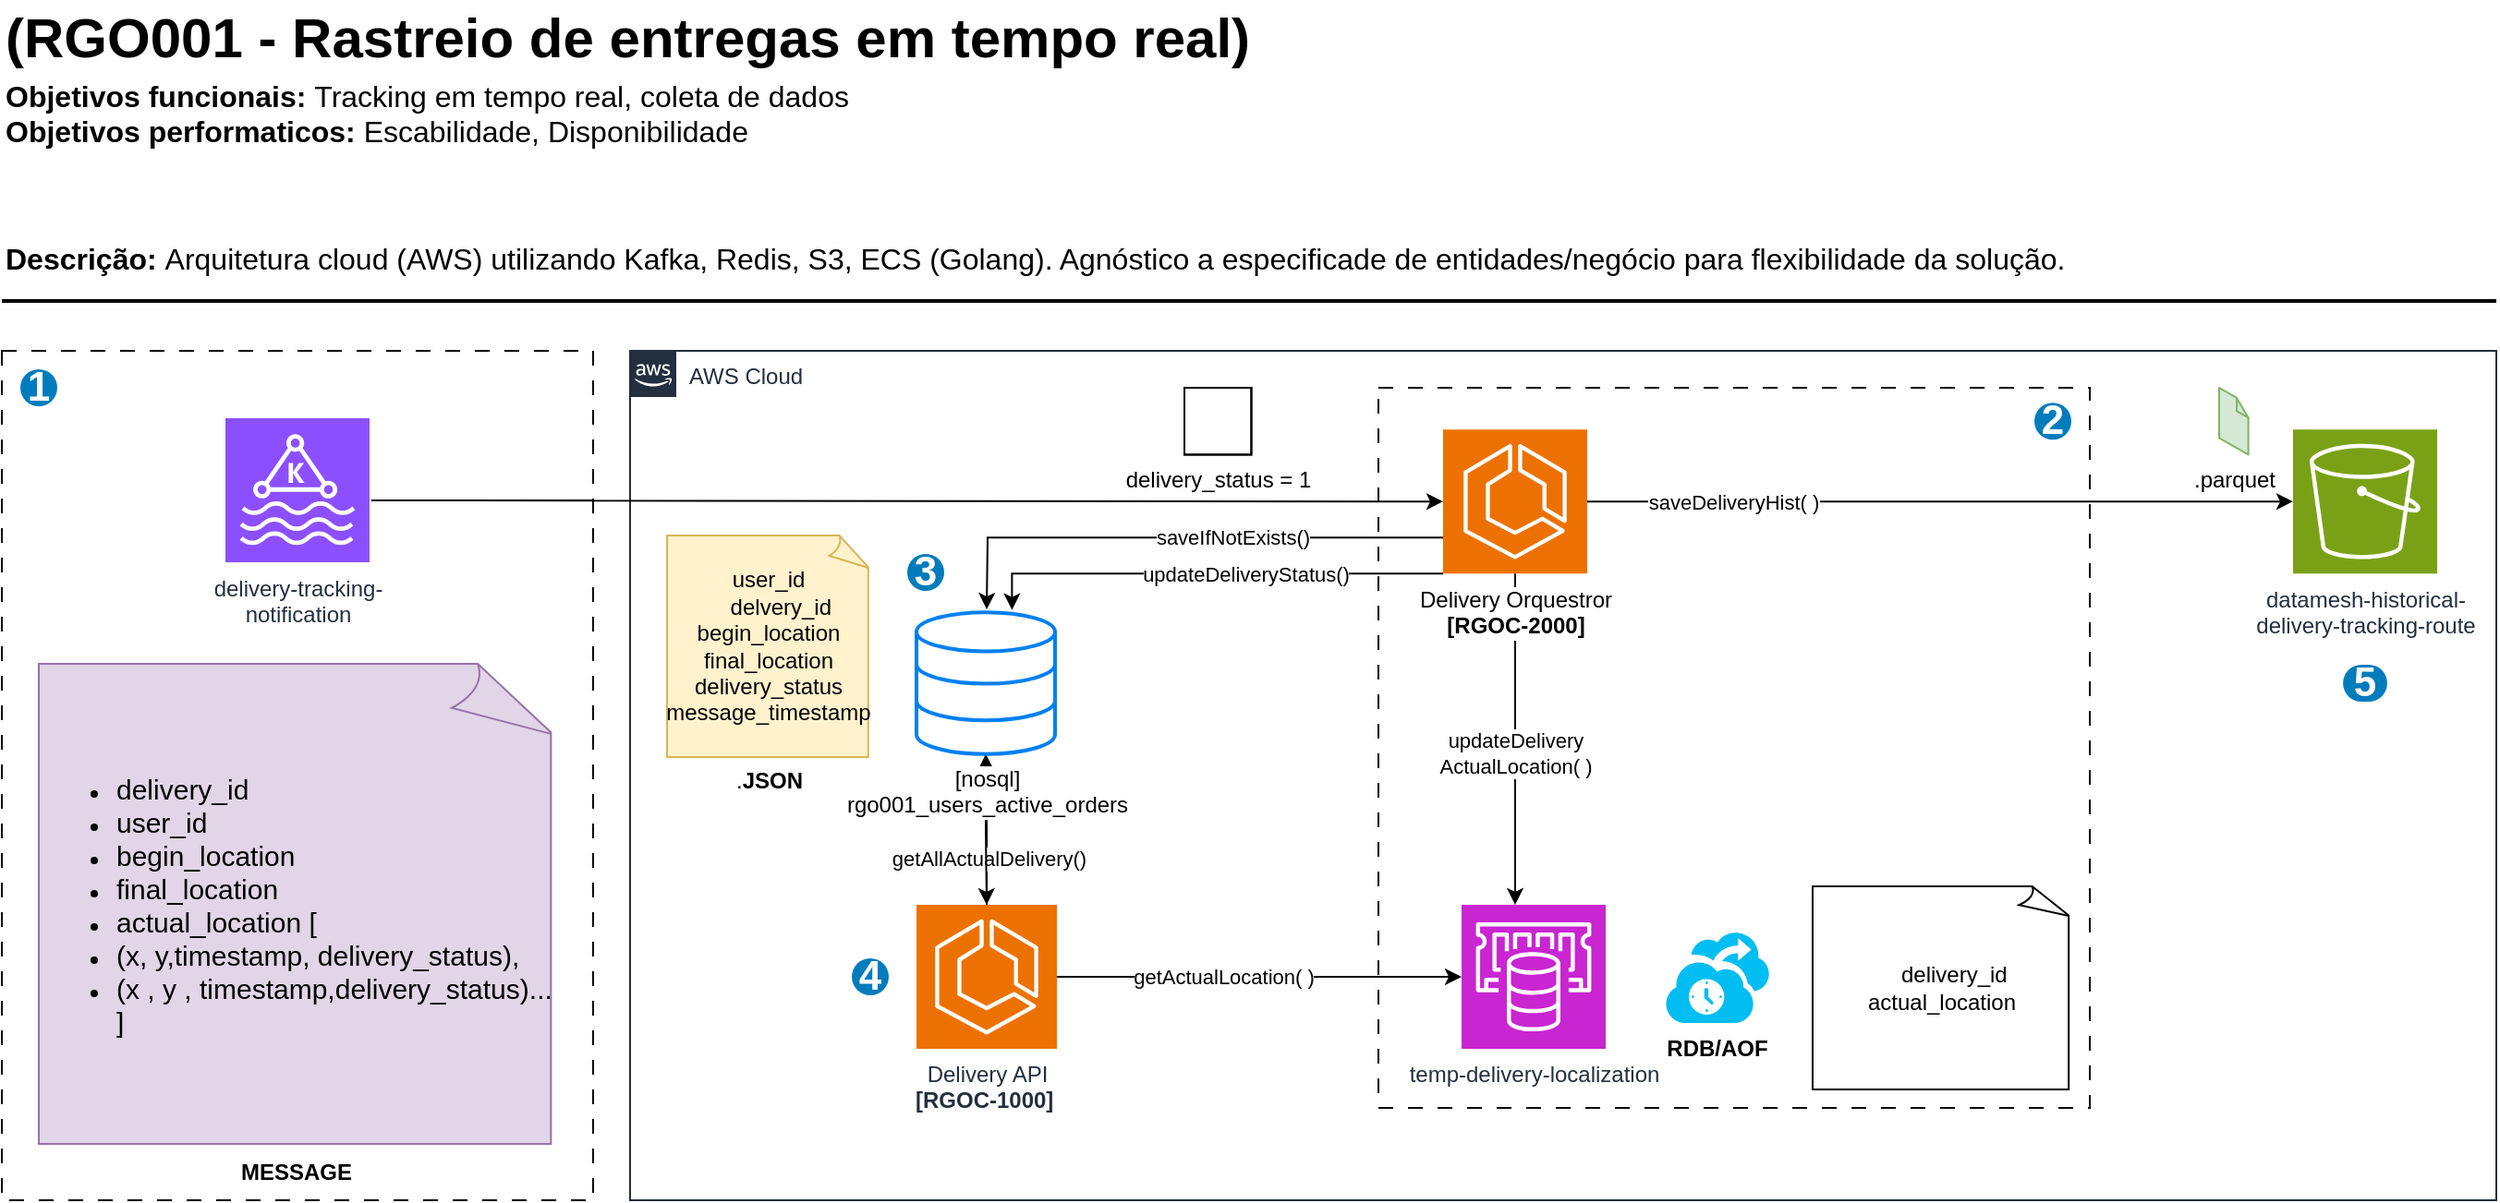 <mxfile version="26.1.1">
  <diagram id="Ht1M8jgEwFfnCIfOTk4-" name="Page-1">
    <mxGraphModel dx="1426" dy="781" grid="1" gridSize="10" guides="1" tooltips="1" connect="1" arrows="1" fold="1" page="1" pageScale="1" pageWidth="1169" pageHeight="827" math="0" shadow="0">
      <root>
        <mxCell id="0" />
        <mxCell id="1" parent="0" />
        <mxCell id="siGzHlBL9v1TA5UGlNlB-61" value="" style="rounded=0;whiteSpace=wrap;html=1;fillColor=none;dashed=1;dashPattern=8 8;" parent="1" vertex="1">
          <mxGeometry x="20" y="220" width="320" height="460" as="geometry" />
        </mxCell>
        <mxCell id="-QjtrjUzRDEMRZ5MF8oH-47" value="(RGO001 - Rastreio de entregas em tempo real)" style="text;html=1;resizable=0;points=[];autosize=1;align=left;verticalAlign=top;spacingTop=-4;fontSize=30;fontStyle=1" parent="1" vertex="1">
          <mxGeometry x="20" y="30" width="670" height="40" as="geometry" />
        </mxCell>
        <mxCell id="-QjtrjUzRDEMRZ5MF8oH-48" value="&lt;b&gt;Descrição:&amp;nbsp;&lt;/b&gt;Arquitetura cloud (AWS) utilizando Kafka, Redis, S3, ECS (Golang). Agnóstico a especificade de entidades/negócio&amp;nbsp;&lt;span style=&quot;background-color: transparent; color: light-dark(rgb(0, 0, 0), rgb(255, 255, 255));&quot;&gt;para flexibilidade&amp;nbsp;&lt;/span&gt;&lt;span style=&quot;background-color: transparent; color: light-dark(rgb(0, 0, 0), rgb(255, 255, 255));&quot;&gt;da solução.&amp;nbsp;&lt;/span&gt;" style="text;html=1;resizable=0;points=[];autosize=1;align=left;verticalAlign=top;spacingTop=-4;fontSize=16;" parent="1" vertex="1">
          <mxGeometry x="20" y="158" width="1140" height="30" as="geometry" />
        </mxCell>
        <mxCell id="SCVMTBWpLvtzJIhz15lM-1" value="" style="line;strokeWidth=2;html=1;fontSize=14;" parent="1" vertex="1">
          <mxGeometry x="20" y="188" width="1350" height="10" as="geometry" />
        </mxCell>
        <mxCell id="siGzHlBL9v1TA5UGlNlB-1" value="&lt;b&gt;Objetivos funcionais: &lt;/b&gt;Tracking em tempo real, coleta de dados&lt;div&gt;&lt;b&gt;Objetivos performaticos:&amp;nbsp;&lt;/b&gt;&lt;span style=&quot;background-color: transparent; color: light-dark(rgb(0, 0, 0), rgb(255, 255, 255));&quot;&gt;Escabilidade, Disponibilidade&lt;/span&gt;&lt;span style=&quot;background-color: transparent; color: light-dark(rgb(0, 0, 0), rgb(255, 255, 255));&quot;&gt;&amp;nbsp;&lt;/span&gt;&lt;/div&gt;" style="text;html=1;resizable=0;points=[];autosize=1;align=left;verticalAlign=top;spacingTop=-4;fontSize=16;" parent="1" vertex="1">
          <mxGeometry x="20" y="70" width="480" height="50" as="geometry" />
        </mxCell>
        <mxCell id="siGzHlBL9v1TA5UGlNlB-2" value="AWS Cloud" style="points=[[0,0],[0.25,0],[0.5,0],[0.75,0],[1,0],[1,0.25],[1,0.5],[1,0.75],[1,1],[0.75,1],[0.5,1],[0.25,1],[0,1],[0,0.75],[0,0.5],[0,0.25]];outlineConnect=0;gradientColor=none;html=1;whiteSpace=wrap;fontSize=12;fontStyle=0;container=1;pointerEvents=0;collapsible=0;recursiveResize=0;shape=mxgraph.aws4.group;grIcon=mxgraph.aws4.group_aws_cloud_alt;strokeColor=#232F3E;fillColor=none;verticalAlign=top;align=left;spacingLeft=30;fontColor=#232F3E;dashed=0;" parent="1" vertex="1">
          <mxGeometry x="360" y="220" width="1010" height="460" as="geometry" />
        </mxCell>
        <mxCell id="Eeen0h_J-ape6gyW4DSn-2" style="edgeStyle=orthogonalEdgeStyle;rounded=0;orthogonalLoop=1;jettySize=auto;html=1;exitX=0;exitY=1;exitDx=0;exitDy=0;exitPerimeter=0;entryX=0.689;entryY=-0.017;entryDx=0;entryDy=0;entryPerimeter=0;" parent="siGzHlBL9v1TA5UGlNlB-2" source="siGzHlBL9v1TA5UGlNlB-5" target="siGzHlBL9v1TA5UGlNlB-75" edge="1">
          <mxGeometry relative="1" as="geometry">
            <Array as="points">
              <mxPoint x="207" y="121" />
            </Array>
          </mxGeometry>
        </mxCell>
        <mxCell id="Eeen0h_J-ape6gyW4DSn-7" value="updateDeliveryStatus()" style="edgeLabel;html=1;align=center;verticalAlign=middle;resizable=0;points=[];" parent="Eeen0h_J-ape6gyW4DSn-2" connectable="0" vertex="1">
          <mxGeometry x="0.44" relative="1" as="geometry">
            <mxPoint x="75" as="offset" />
          </mxGeometry>
        </mxCell>
        <mxCell id="siGzHlBL9v1TA5UGlNlB-89" value="" style="rounded=0;whiteSpace=wrap;html=1;fillColor=none;dashed=1;dashPattern=8 8;" parent="siGzHlBL9v1TA5UGlNlB-2" vertex="1">
          <mxGeometry x="405" y="20" width="385" height="390" as="geometry" />
        </mxCell>
        <mxCell id="-QjtrjUzRDEMRZ5MF8oH-27" value="2" style="rounded=1;whiteSpace=wrap;html=1;fillColor=#007CBD;strokeColor=none;fontColor=#FFFFFF;fontStyle=1;fontSize=22;arcSize=50;" parent="siGzHlBL9v1TA5UGlNlB-2" vertex="1">
          <mxGeometry x="760" y="28.12" width="20" height="20" as="geometry" />
        </mxCell>
        <mxCell id="-QjtrjUzRDEMRZ5MF8oH-28" value="3" style="rounded=1;whiteSpace=wrap;html=1;fillColor=#007CBD;strokeColor=none;fontColor=#FFFFFF;fontStyle=1;fontSize=22;arcSize=50;" parent="siGzHlBL9v1TA5UGlNlB-2" vertex="1">
          <mxGeometry x="150" y="110" width="20" height="20" as="geometry" />
        </mxCell>
        <mxCell id="siGzHlBL9v1TA5UGlNlB-19" value="4" style="rounded=1;whiteSpace=wrap;html=1;fillColor=#007CBD;strokeColor=none;fontColor=#FFFFFF;fontStyle=1;fontSize=22;labelBackgroundColor=none;arcSize=50;" parent="siGzHlBL9v1TA5UGlNlB-2" vertex="1">
          <mxGeometry x="120" y="329" width="20" height="20" as="geometry" />
        </mxCell>
        <mxCell id="siGzHlBL9v1TA5UGlNlB-20" value="&lt;div&gt;delivery_status = 1&lt;/div&gt;" style="shape=image;verticalAlign=top;verticalLabelPosition=bottom;labelBackgroundColor=default;imageAspect=0;aspect=fixed;image=https://cdn4.iconfinder.com/data/icons/evil-icons-user-interface/64/clock-128.png;labelBorderColor=none;fontColor=default;imageBorder=default;imageBackground=default;shadow=0;html=1;" parent="siGzHlBL9v1TA5UGlNlB-2" vertex="1">
          <mxGeometry x="300" y="20" width="36.23" height="36.23" as="geometry" />
        </mxCell>
        <mxCell id="siGzHlBL9v1TA5UGlNlB-25" value="datamesh-historical-&lt;div&gt;delivery-tracking-route&lt;/div&gt;&lt;div&gt;&lt;br&gt;&lt;/div&gt;&lt;div&gt;&lt;br&gt;&lt;/div&gt;" style="sketch=0;points=[[0,0,0],[0.25,0,0],[0.5,0,0],[0.75,0,0],[1,0,0],[0,1,0],[0.25,1,0],[0.5,1,0],[0.75,1,0],[1,1,0],[0,0.25,0],[0,0.5,0],[0,0.75,0],[1,0.25,0],[1,0.5,0],[1,0.75,0]];outlineConnect=0;fontColor=#232F3E;fillColor=#7AA116;strokeColor=#ffffff;dashed=0;verticalLabelPosition=bottom;verticalAlign=top;align=center;html=1;fontSize=12;fontStyle=0;aspect=fixed;shape=mxgraph.aws4.resourceIcon;resIcon=mxgraph.aws4.s3;" parent="siGzHlBL9v1TA5UGlNlB-2" vertex="1">
          <mxGeometry x="900" y="42.61" width="78" height="78" as="geometry" />
        </mxCell>
        <mxCell id="siGzHlBL9v1TA5UGlNlB-28" value="5" style="rounded=1;whiteSpace=wrap;html=1;fillColor=#007CBD;strokeColor=none;fontColor=#FFFFFF;fontStyle=1;fontSize=22;labelBackgroundColor=none;arcSize=50;" parent="siGzHlBL9v1TA5UGlNlB-2" vertex="1">
          <mxGeometry x="927.05" y="170" width="23.9" height="20" as="geometry" />
        </mxCell>
        <mxCell id="siGzHlBL9v1TA5UGlNlB-90" style="edgeStyle=orthogonalEdgeStyle;rounded=0;orthogonalLoop=1;jettySize=auto;html=1;" parent="siGzHlBL9v1TA5UGlNlB-2" source="siGzHlBL9v1TA5UGlNlB-38" target="siGzHlBL9v1TA5UGlNlB-75" edge="1">
          <mxGeometry relative="1" as="geometry" />
        </mxCell>
        <mxCell id="siGzHlBL9v1TA5UGlNlB-91" value="getAllActualDelivery()" style="edgeLabel;html=1;align=center;verticalAlign=middle;resizable=0;points=[];" parent="siGzHlBL9v1TA5UGlNlB-90" connectable="0" vertex="1">
          <mxGeometry x="-0.391" y="-1" relative="1" as="geometry">
            <mxPoint as="offset" />
          </mxGeometry>
        </mxCell>
        <mxCell id="siGzHlBL9v1TA5UGlNlB-38" value="Delivery API&lt;div&gt;&lt;b&gt;[RGOC-1000]&amp;nbsp;&lt;/b&gt;&lt;/div&gt;" style="sketch=0;points=[[0,0,0],[0.25,0,0],[0.5,0,0],[0.75,0,0],[1,0,0],[0,1,0],[0.25,1,0],[0.5,1,0],[0.75,1,0],[1,1,0],[0,0.25,0],[0,0.5,0],[0,0.75,0],[1,0.25,0],[1,0.5,0],[1,0.75,0]];outlineConnect=0;fontColor=#232F3E;fillColor=#ED7100;strokeColor=#ffffff;dashed=0;verticalLabelPosition=bottom;verticalAlign=top;align=center;html=1;fontSize=12;fontStyle=0;aspect=fixed;shape=mxgraph.aws4.resourceIcon;resIcon=mxgraph.aws4.ecs;" parent="siGzHlBL9v1TA5UGlNlB-2" vertex="1">
          <mxGeometry x="155" y="300" width="76" height="78" as="geometry" />
        </mxCell>
        <mxCell id="siGzHlBL9v1TA5UGlNlB-40" value=".parquet" style="verticalLabelPosition=bottom;html=1;verticalAlign=top;strokeWidth=1;align=center;outlineConnect=0;dashed=0;outlineConnect=0;shape=mxgraph.aws3d.file;aspect=fixed;strokeColor=#82b366;fillColor=#d5e8d4;" parent="siGzHlBL9v1TA5UGlNlB-2" vertex="1">
          <mxGeometry x="860" y="20.01" width="15.8" height="36.22" as="geometry" />
        </mxCell>
        <mxCell id="siGzHlBL9v1TA5UGlNlB-51" style="edgeStyle=orthogonalEdgeStyle;rounded=0;orthogonalLoop=1;jettySize=auto;html=1;entryX=0;entryY=0.5;entryDx=0;entryDy=0;entryPerimeter=0;" parent="siGzHlBL9v1TA5UGlNlB-2" source="siGzHlBL9v1TA5UGlNlB-38" target="siGzHlBL9v1TA5UGlNlB-87" edge="1">
          <mxGeometry relative="1" as="geometry">
            <mxPoint x="447.42" y="339" as="targetPoint" />
          </mxGeometry>
        </mxCell>
        <mxCell id="siGzHlBL9v1TA5UGlNlB-53" value="getActualLocation&lt;span style=&quot;background-color: light-dark(#ffffff, var(--ge-dark-color, #121212)); color: light-dark(rgb(0, 0, 0), rgb(255, 255, 255));&quot;&gt;( )&lt;/span&gt;" style="edgeLabel;html=1;align=center;verticalAlign=middle;resizable=0;points=[];" parent="siGzHlBL9v1TA5UGlNlB-51" connectable="0" vertex="1">
          <mxGeometry x="-0.052" relative="1" as="geometry">
            <mxPoint x="-14" as="offset" />
          </mxGeometry>
        </mxCell>
        <mxCell id="siGzHlBL9v1TA5UGlNlB-37" style="edgeStyle=orthogonalEdgeStyle;rounded=0;orthogonalLoop=1;jettySize=auto;html=1;entryX=0;entryY=0.5;entryDx=0;entryDy=0;entryPerimeter=0;" parent="siGzHlBL9v1TA5UGlNlB-2" source="siGzHlBL9v1TA5UGlNlB-5" target="siGzHlBL9v1TA5UGlNlB-25" edge="1">
          <mxGeometry relative="1" as="geometry" />
        </mxCell>
        <mxCell id="siGzHlBL9v1TA5UGlNlB-110" value="&lt;div&gt;saveDeliveryHist( )&lt;/div&gt;" style="edgeLabel;html=1;align=center;verticalAlign=middle;resizable=0;points=[];" parent="siGzHlBL9v1TA5UGlNlB-37" connectable="0" vertex="1">
          <mxGeometry x="-0.336" y="3" relative="1" as="geometry">
            <mxPoint x="-48" y="3" as="offset" />
          </mxGeometry>
        </mxCell>
        <mxCell id="Eeen0h_J-ape6gyW4DSn-1" value="" style="edgeStyle=orthogonalEdgeStyle;rounded=0;orthogonalLoop=1;jettySize=auto;html=1;" parent="siGzHlBL9v1TA5UGlNlB-2" source="siGzHlBL9v1TA5UGlNlB-75" target="siGzHlBL9v1TA5UGlNlB-38" edge="1">
          <mxGeometry relative="1" as="geometry" />
        </mxCell>
        <mxCell id="siGzHlBL9v1TA5UGlNlB-75" value="&lt;div&gt;[nosql]&lt;/div&gt;rgo001_users_active_orders" style="html=1;verticalLabelPosition=bottom;align=center;labelBackgroundColor=default;verticalAlign=top;strokeWidth=2;strokeColor=#0080F0;shadow=0;dashed=0;shape=mxgraph.ios7.icons.data;gradientColor=none;fillColor=default;labelBorderColor=none;textShadow=0;fontColor=default;" parent="siGzHlBL9v1TA5UGlNlB-2" vertex="1">
          <mxGeometry x="155" y="141.62" width="75" height="76.75" as="geometry" />
        </mxCell>
        <mxCell id="siGzHlBL9v1TA5UGlNlB-77" style="edgeStyle=orthogonalEdgeStyle;rounded=0;orthogonalLoop=1;jettySize=auto;html=1;exitX=0;exitY=0.75;exitDx=0;exitDy=0;exitPerimeter=0;" parent="siGzHlBL9v1TA5UGlNlB-2" source="siGzHlBL9v1TA5UGlNlB-5" edge="1">
          <mxGeometry relative="1" as="geometry">
            <mxPoint x="193" y="140" as="targetPoint" />
          </mxGeometry>
        </mxCell>
        <mxCell id="siGzHlBL9v1TA5UGlNlB-92" value="saveIfNotExists()" style="edgeLabel;html=1;align=center;verticalAlign=middle;resizable=0;points=[];" parent="siGzHlBL9v1TA5UGlNlB-77" connectable="0" vertex="1">
          <mxGeometry x="-0.14" relative="1" as="geometry">
            <mxPoint x="8" as="offset" />
          </mxGeometry>
        </mxCell>
        <mxCell id="siGzHlBL9v1TA5UGlNlB-80" value="RDB/AOF" style="verticalLabelPosition=bottom;html=1;verticalAlign=top;align=center;strokeColor=none;fillColor=#00BEF2;shape=mxgraph.azure.backup_service;fontStyle=1" parent="siGzHlBL9v1TA5UGlNlB-2" vertex="1">
          <mxGeometry x="560" y="314" width="56.78" height="50" as="geometry" />
        </mxCell>
        <mxCell id="siGzHlBL9v1TA5UGlNlB-84" value="&lt;div style=&quot;&quot;&gt;&lt;span style=&quot;background-color: transparent; color: light-dark(rgb(0, 0, 0), rgb(255, 255, 255));&quot;&gt;&lt;font&gt;user_id&lt;/font&gt;&lt;/span&gt;&lt;/div&gt;&lt;span style=&quot;background-color: transparent; color: light-dark(rgb(0, 0, 0), rgb(255, 255, 255));&quot;&gt;&lt;font&gt;&lt;div style=&quot;&quot;&gt;&lt;span style=&quot;background-color: transparent; color: light-dark(rgb(0, 0, 0), rgb(255, 255, 255));&quot;&gt;&amp;nbsp; &amp;nbsp; delvery_id&lt;/span&gt;&lt;/div&gt;&lt;div style=&quot;&quot;&gt;&lt;div&gt;begin_location&lt;/div&gt;&lt;div&gt;final_location&lt;/div&gt;&lt;div&gt;delivery_status&lt;/div&gt;&lt;div&gt;message_timestamp&lt;/div&gt;&lt;/div&gt;&lt;/font&gt;&lt;/span&gt;" style="whiteSpace=wrap;html=1;shape=mxgraph.basic.document;align=center;fillColor=#fff2cc;strokeColor=#d6b656;" parent="siGzHlBL9v1TA5UGlNlB-2" vertex="1">
          <mxGeometry x="20" y="100" width="110" height="120" as="geometry" />
        </mxCell>
        <mxCell id="siGzHlBL9v1TA5UGlNlB-87" value="temp-delivery-localization" style="sketch=0;points=[[0,0,0],[0.25,0,0],[0.5,0,0],[0.75,0,0],[1,0,0],[0,1,0],[0.25,1,0],[0.5,1,0],[0.75,1,0],[1,1,0],[0,0.25,0],[0,0.5,0],[0,0.75,0],[1,0.25,0],[1,0.5,0],[1,0.75,0]];outlineConnect=0;fontColor=#232F3E;fillColor=#C925D1;strokeColor=#ffffff;dashed=0;verticalLabelPosition=bottom;verticalAlign=top;align=center;html=1;fontSize=12;fontStyle=0;aspect=fixed;shape=mxgraph.aws4.resourceIcon;resIcon=mxgraph.aws4.elasticache;" parent="siGzHlBL9v1TA5UGlNlB-2" vertex="1">
          <mxGeometry x="450" y="300" width="78" height="78" as="geometry" />
        </mxCell>
        <mxCell id="siGzHlBL9v1TA5UGlNlB-88" style="edgeStyle=orthogonalEdgeStyle;rounded=0;orthogonalLoop=1;jettySize=auto;html=1;" parent="siGzHlBL9v1TA5UGlNlB-2" source="siGzHlBL9v1TA5UGlNlB-5" edge="1">
          <mxGeometry relative="1" as="geometry">
            <mxPoint x="479" y="300" as="targetPoint" />
            <Array as="points">
              <mxPoint x="479" y="300" />
            </Array>
          </mxGeometry>
        </mxCell>
        <mxCell id="siGzHlBL9v1TA5UGlNlB-111" value="updateDelivery&lt;div&gt;ActualLocation( )&lt;/div&gt;" style="edgeLabel;html=1;align=center;verticalAlign=middle;resizable=0;points=[];" parent="siGzHlBL9v1TA5UGlNlB-88" connectable="0" vertex="1">
          <mxGeometry x="-0.001" y="-1" relative="1" as="geometry">
            <mxPoint x="1" y="8" as="offset" />
          </mxGeometry>
        </mxCell>
        <mxCell id="siGzHlBL9v1TA5UGlNlB-5" value="Delivery Orquestror&lt;br&gt;&lt;b&gt;[RGOC-2000]&lt;/b&gt;" style="sketch=0;points=[[0,0,0],[0.25,0,0],[0.5,0,0],[0.75,0,0],[1,0,0],[0,1,0],[0.25,1,0],[0.5,1,0],[0.75,1,0],[1,1,0],[0,0.25,0],[0,0.5,0],[0,0.75,0],[1,0.25,0],[1,0.5,0],[1,0.75,0]];outlineConnect=0;fontColor=default;fillColor=#ED7100;strokeColor=#ffffff;dashed=0;verticalLabelPosition=bottom;verticalAlign=top;align=center;fontSize=12;fontStyle=0;aspect=fixed;shape=mxgraph.aws4.resourceIcon;resIcon=mxgraph.aws4.ecs;labelBackgroundColor=default;textShadow=0;labelBorderColor=none;html=1;" parent="siGzHlBL9v1TA5UGlNlB-2" vertex="1">
          <mxGeometry x="440" y="42.61" width="78" height="78" as="geometry" />
        </mxCell>
        <mxCell id="siGzHlBL9v1TA5UGlNlB-94" value="&lt;div style=&quot;&quot;&gt;&lt;span style=&quot;background-color: transparent; color: light-dark(rgb(0, 0, 0), rgb(255, 255, 255));&quot;&gt;&amp;nbsp; &amp;nbsp; delivery_id&lt;/span&gt;&lt;/div&gt;&lt;span style=&quot;background-color: transparent; color: light-dark(rgb(0, 0, 0), rgb(255, 255, 255));&quot;&gt;&lt;font&gt;&lt;div style=&quot;&quot;&gt;&lt;span style=&quot;background-color: transparent; color: light-dark(rgb(0, 0, 0), rgb(255, 255, 255));&quot;&gt;actual_location&lt;/span&gt;&lt;/div&gt;&lt;/font&gt;&lt;/span&gt;" style="whiteSpace=wrap;html=1;shape=mxgraph.basic.document;align=center;" parent="siGzHlBL9v1TA5UGlNlB-2" vertex="1">
          <mxGeometry x="640" y="290" width="140" height="110" as="geometry" />
        </mxCell>
        <mxCell id="Eeen0h_J-ape6gyW4DSn-8" value=".&lt;b&gt;JSON&lt;/b&gt;" style="text;html=1;align=center;verticalAlign=middle;resizable=0;points=[];autosize=1;strokeColor=none;fillColor=none;" parent="siGzHlBL9v1TA5UGlNlB-2" vertex="1">
          <mxGeometry x="45" y="218.37" width="60" height="30" as="geometry" />
        </mxCell>
        <mxCell id="siGzHlBL9v1TA5UGlNlB-60" value="&lt;ul&gt;&lt;li&gt;&lt;font style=&quot;font-size: 15px;&quot;&gt;delivery_id&lt;/font&gt;&lt;/li&gt;&lt;li&gt;&lt;font style=&quot;font-size: 15px;&quot;&gt;user_id&lt;/font&gt;&lt;/li&gt;&lt;li&gt;&lt;span style=&quot;font-size: 15px;&quot;&gt;begin_location&lt;/span&gt;&lt;/li&gt;&lt;li&gt;&lt;span style=&quot;font-size: 15px;&quot;&gt;final_location&lt;/span&gt;&lt;/li&gt;&lt;li&gt;&lt;font style=&quot;font-size: 15px;&quot;&gt;&lt;font style=&quot;&quot;&gt;actual_location&amp;nbsp;&lt;/font&gt;[&amp;nbsp;&lt;/font&gt;&lt;/li&gt;&lt;li&gt;&lt;font style=&quot;font-size: 15px;&quot;&gt;(x, y,timestamp, delivery_status),&lt;/font&gt;&lt;/li&gt;&lt;li&gt;&lt;font style=&quot;font-size: 15px;&quot;&gt;(x , y , timestamp,delivery_status)... ]&lt;/font&gt;&lt;/li&gt;&lt;/ul&gt;" style="whiteSpace=wrap;html=1;shape=mxgraph.basic.document;align=left;fillColor=#e1d5e7;strokeColor=#9673a6;" parent="1" vertex="1">
          <mxGeometry x="40" y="389.5" width="280" height="260" as="geometry" />
        </mxCell>
        <mxCell id="siGzHlBL9v1TA5UGlNlB-3" value="delivery-tracking-&lt;div&gt;notification&lt;/div&gt;" style="sketch=0;points=[[0,0,0],[0.25,0,0],[0.5,0,0],[0.75,0,0],[1,0,0],[0,1,0],[0.25,1,0],[0.5,1,0],[0.75,1,0],[1,1,0],[0,0.25,0],[0,0.5,0],[0,0.75,0],[1,0.25,0],[1,0.5,0],[1,0.75,0]];outlineConnect=0;fontColor=#232F3E;fillColor=#8C4FFF;strokeColor=#ffffff;dashed=0;verticalLabelPosition=bottom;verticalAlign=top;align=center;html=1;fontSize=12;fontStyle=0;aspect=fixed;shape=mxgraph.aws4.resourceIcon;resIcon=mxgraph.aws4.managed_streaming_for_kafka;gradientColor=none;" parent="1" vertex="1">
          <mxGeometry x="141" y="256.5" width="78" height="78" as="geometry" />
        </mxCell>
        <mxCell id="siGzHlBL9v1TA5UGlNlB-68" style="edgeStyle=orthogonalEdgeStyle;rounded=0;orthogonalLoop=1;jettySize=auto;html=1;entryX=0;entryY=0.5;entryDx=0;entryDy=0;entryPerimeter=0;" parent="1" target="siGzHlBL9v1TA5UGlNlB-5" edge="1">
          <mxGeometry relative="1" as="geometry">
            <mxPoint x="340" y="300" as="sourcePoint" />
            <Array as="points">
              <mxPoint x="340" y="301" />
              <mxPoint x="220" y="301" />
            </Array>
          </mxGeometry>
        </mxCell>
        <mxCell id="-QjtrjUzRDEMRZ5MF8oH-9" value="1" style="rounded=1;whiteSpace=wrap;html=1;fillColor=#007CBD;strokeColor=none;fontColor=#FFFFFF;fontStyle=1;fontSize=22;arcSize=50;" parent="1" vertex="1">
          <mxGeometry x="30" y="230" width="20" height="20" as="geometry" />
        </mxCell>
        <mxCell id="Eeen0h_J-ape6gyW4DSn-9" value="&lt;b&gt;MESSAGE&lt;/b&gt;" style="text;html=1;align=center;verticalAlign=middle;resizable=0;points=[];autosize=1;strokeColor=none;fillColor=none;" parent="1" vertex="1">
          <mxGeometry x="139" y="649.5" width="80" height="30" as="geometry" />
        </mxCell>
      </root>
    </mxGraphModel>
  </diagram>
</mxfile>
